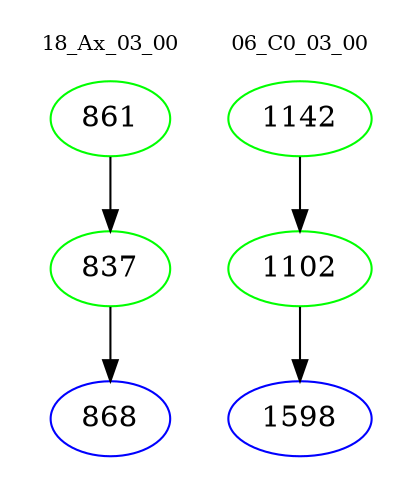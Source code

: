 digraph{
subgraph cluster_0 {
color = white
label = "18_Ax_03_00";
fontsize=10;
T0_861 [label="861", color="green"]
T0_861 -> T0_837 [color="black"]
T0_837 [label="837", color="green"]
T0_837 -> T0_868 [color="black"]
T0_868 [label="868", color="blue"]
}
subgraph cluster_1 {
color = white
label = "06_C0_03_00";
fontsize=10;
T1_1142 [label="1142", color="green"]
T1_1142 -> T1_1102 [color="black"]
T1_1102 [label="1102", color="green"]
T1_1102 -> T1_1598 [color="black"]
T1_1598 [label="1598", color="blue"]
}
}
